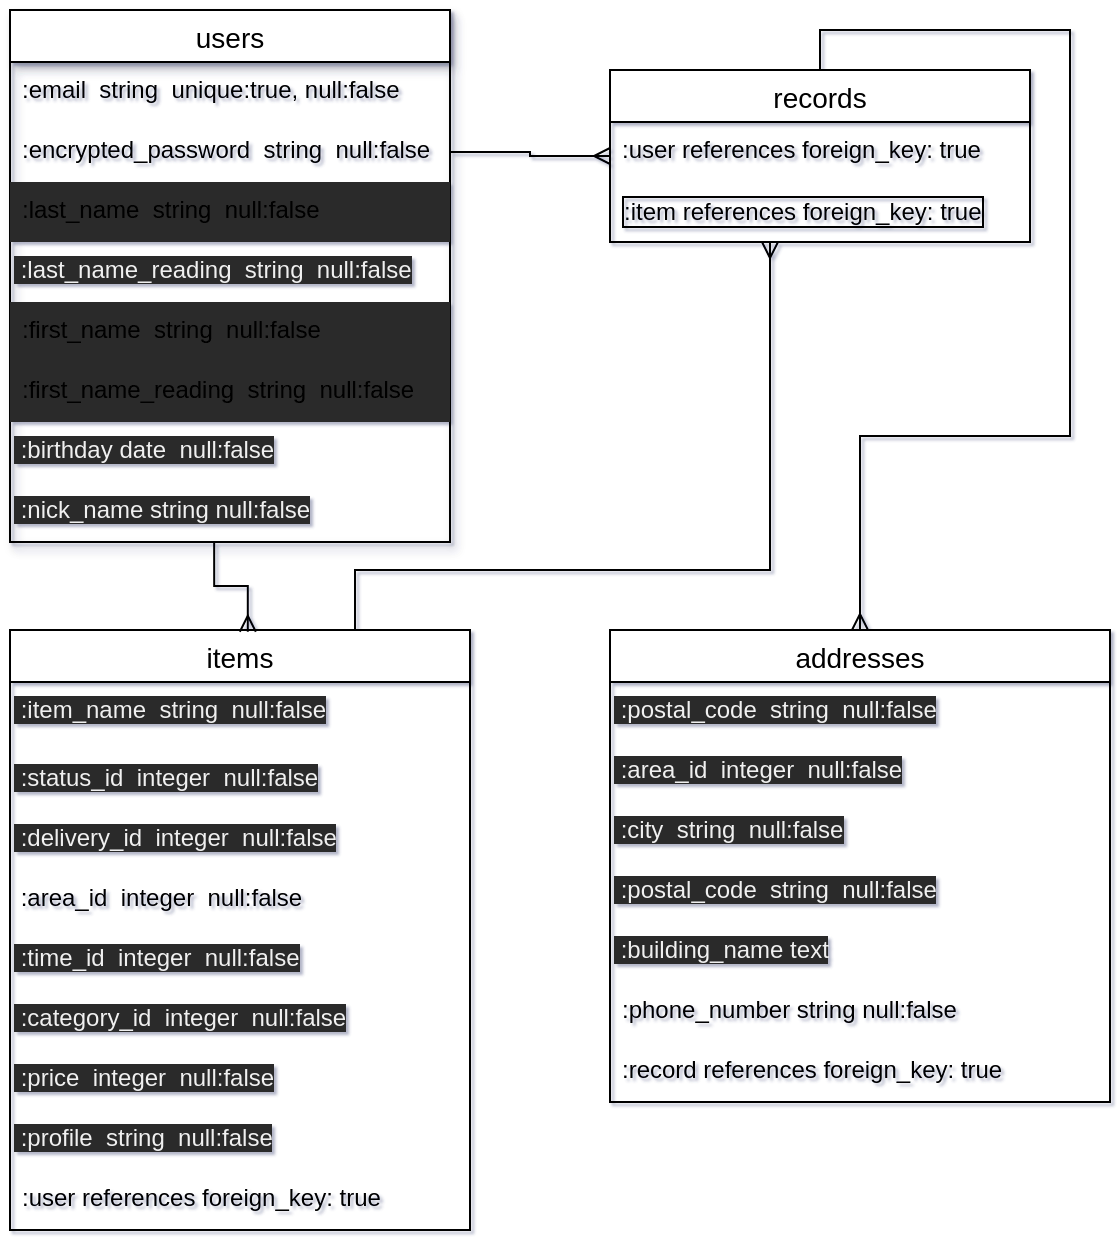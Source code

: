 <mxfile version="14.2.4" type="embed">
    <diagram id="mJaGcHXfWllBS7FsRtvU" name="ページ1">
        <mxGraphModel dx="728" dy="680" grid="1" gridSize="10" guides="1" tooltips="1" connect="0" arrows="1" fold="1" page="1" pageScale="1" pageWidth="827" pageHeight="1169" background="none" math="1" shadow="1">
            <root>
                <mxCell id="0"/>
                <mxCell id="1" parent="0"/>
                <mxCell id="2" value="users" style="swimlane;fontStyle=0;childLayout=stackLayout;horizontal=1;startSize=26;horizontalStack=0;resizeParent=1;resizeParentMax=0;resizeLast=0;collapsible=1;marginBottom=0;align=center;fontSize=14;labelBackgroundColor=none;shadow=1;" vertex="1" parent="1">
                    <mxGeometry x="20" y="20" width="220" height="266" as="geometry"/>
                </mxCell>
                <mxCell id="3" value=":email  string  unique:true, null:false" style="text;strokeColor=none;fillColor=none;spacingLeft=4;spacingRight=4;overflow=hidden;rotatable=0;points=[[0,0.5],[1,0.5]];portConstraint=eastwest;fontSize=12;" vertex="1" parent="2">
                    <mxGeometry y="26" width="220" height="30" as="geometry"/>
                </mxCell>
                <mxCell id="4" value=":encrypted_password  string  null:false" style="text;strokeColor=none;fillColor=none;spacingLeft=4;spacingRight=4;overflow=hidden;rotatable=0;points=[[0,0.5],[1,0.5]];portConstraint=eastwest;fontSize=12;" vertex="1" parent="2">
                    <mxGeometry y="56" width="220" height="30" as="geometry"/>
                </mxCell>
                <mxCell id="5" value=":last_name  string  null:false" style="text;strokeColor=none;spacingLeft=4;spacingRight=4;overflow=hidden;rotatable=0;points=[[0,0.5],[1,0.5]];portConstraint=eastwest;fontSize=12;fillColor=#2a2a2a;" vertex="1" parent="2">
                    <mxGeometry y="86" width="220" height="30" as="geometry"/>
                </mxCell>
                <mxCell id="23" value="&lt;span style=&quot;color: rgb(240 , 240 , 240) ; font-family: &amp;#34;helvetica&amp;#34; ; font-size: 12px ; font-style: normal ; font-weight: 400 ; letter-spacing: normal ; text-align: left ; text-indent: 0px ; text-transform: none ; word-spacing: 0px ; background-color: rgb(42 , 42 , 42) ; display: inline ; float: none&quot;&gt;&amp;nbsp;:last_name_reading&amp;nbsp; string&amp;nbsp; null:false&lt;/span&gt;" style="text;whiteSpace=wrap;html=1;" vertex="1" parent="2">
                    <mxGeometry y="116" width="220" height="30" as="geometry"/>
                </mxCell>
                <mxCell id="56" value=":first_name  string  null:false" style="text;strokeColor=none;spacingLeft=4;spacingRight=4;overflow=hidden;rotatable=0;points=[[0,0.5],[1,0.5]];portConstraint=eastwest;fontSize=12;fillColor=#2a2a2a;" vertex="1" parent="2">
                    <mxGeometry y="146" width="220" height="30" as="geometry"/>
                </mxCell>
                <mxCell id="63" value=":first_name_reading  string  null:false" style="text;strokeColor=none;spacingLeft=4;spacingRight=4;overflow=hidden;rotatable=0;points=[[0,0.5],[1,0.5]];portConstraint=eastwest;fontSize=12;fillColor=#2a2a2a;" vertex="1" parent="2">
                    <mxGeometry y="176" width="220" height="30" as="geometry"/>
                </mxCell>
                <mxCell id="64" value="&lt;span style=&quot;color: rgb(240 , 240 , 240) ; font-family: &amp;#34;helvetica&amp;#34; ; font-size: 12px ; font-style: normal ; font-weight: 400 ; letter-spacing: normal ; text-align: left ; text-indent: 0px ; text-transform: none ; word-spacing: 0px ; background-color: rgb(42 , 42 , 42) ; display: inline ; float: none&quot;&gt;&amp;nbsp;:birthday date&amp;nbsp; null:false&lt;/span&gt;" style="text;whiteSpace=wrap;html=1;" vertex="1" parent="2">
                    <mxGeometry y="206" width="220" height="30" as="geometry"/>
                </mxCell>
                <mxCell id="53" value="&lt;span style=&quot;color: rgb(240 , 240 , 240) ; font-family: &amp;#34;helvetica&amp;#34; ; font-size: 12px ; font-style: normal ; font-weight: 400 ; letter-spacing: normal ; text-align: left ; text-indent: 0px ; text-transform: none ; word-spacing: 0px ; background-color: rgb(42 , 42 , 42) ; display: inline ; float: none&quot;&gt;&amp;nbsp;:nick_name string null:false&lt;/span&gt;" style="text;whiteSpace=wrap;html=1;" vertex="1" parent="2">
                    <mxGeometry y="236" width="220" height="30" as="geometry"/>
                </mxCell>
                <mxCell id="47" style="edgeStyle=orthogonalEdgeStyle;rounded=0;orthogonalLoop=1;jettySize=auto;html=1;exitX=0.75;exitY=0;exitDx=0;exitDy=0;endArrow=ERmany;endFill=0;" edge="1" parent="1" source="6" target="11">
                    <mxGeometry relative="1" as="geometry">
                        <Array as="points">
                            <mxPoint x="193" y="300"/>
                            <mxPoint x="400" y="300"/>
                        </Array>
                    </mxGeometry>
                </mxCell>
                <mxCell id="6" value="items" style="swimlane;fontStyle=0;childLayout=stackLayout;horizontal=1;startSize=26;horizontalStack=0;resizeParent=1;resizeParentMax=0;resizeLast=0;collapsible=1;marginBottom=0;align=center;fontSize=14;" parent="1" vertex="1">
                    <mxGeometry x="20" y="330" width="230" height="300" as="geometry"/>
                </mxCell>
                <mxCell id="32" value="&lt;span style=&quot;color: rgb(240 , 240 , 240) ; font-family: &amp;#34;helvetica&amp;#34; ; font-size: 12px ; font-style: normal ; font-weight: 400 ; letter-spacing: normal ; text-align: left ; text-indent: 0px ; text-transform: none ; word-spacing: 0px ; background-color: rgb(42 , 42 , 42) ; display: inline ; float: none&quot;&gt;&amp;nbsp;:item_name&amp;nbsp; string&amp;nbsp; null:false&lt;/span&gt;" style="text;whiteSpace=wrap;html=1;" vertex="1" parent="6">
                    <mxGeometry y="26" width="230" height="34" as="geometry"/>
                </mxCell>
                <mxCell id="58" value="&lt;span style=&quot;color: rgb(240 , 240 , 240) ; font-family: &amp;#34;helvetica&amp;#34; ; font-size: 12px ; font-style: normal ; font-weight: 400 ; letter-spacing: normal ; text-align: left ; text-indent: 0px ; text-transform: none ; word-spacing: 0px ; background-color: rgb(42 , 42 , 42) ; display: inline ; float: none&quot;&gt;&amp;nbsp;:status_id&amp;nbsp; integer&amp;nbsp; null:false&lt;/span&gt;" style="text;whiteSpace=wrap;html=1;" vertex="1" parent="6">
                    <mxGeometry y="60" width="230" height="30" as="geometry"/>
                </mxCell>
                <mxCell id="60" value="&lt;span style=&quot;color: rgb(240 , 240 , 240) ; font-family: &amp;#34;helvetica&amp;#34; ; font-size: 12px ; font-style: normal ; font-weight: 400 ; letter-spacing: normal ; text-align: left ; text-indent: 0px ; text-transform: none ; word-spacing: 0px ; background-color: rgb(42 , 42 , 42) ; display: inline ; float: none&quot;&gt;&amp;nbsp;:delivery_id&amp;nbsp; integer&amp;nbsp; null:false&lt;/span&gt;" style="text;whiteSpace=wrap;html=1;" vertex="1" parent="6">
                    <mxGeometry y="90" width="230" height="30" as="geometry"/>
                </mxCell>
                <mxCell id="59" value="&lt;span style=&quot;font-family: &amp;#34;helvetica&amp;#34;&quot;&gt;&amp;nbsp;:area_id&amp;nbsp; integer&amp;nbsp; null:false&lt;/span&gt;" style="text;whiteSpace=wrap;html=1;" vertex="1" parent="6">
                    <mxGeometry y="120" width="230" height="30" as="geometry"/>
                </mxCell>
                <mxCell id="62" value="&lt;span style=&quot;color: rgb(240 , 240 , 240) ; font-family: &amp;#34;helvetica&amp;#34; ; font-size: 12px ; font-style: normal ; font-weight: 400 ; letter-spacing: normal ; text-align: left ; text-indent: 0px ; text-transform: none ; word-spacing: 0px ; background-color: rgb(42 , 42 , 42) ; display: inline ; float: none&quot;&gt;&amp;nbsp;:time_id&amp;nbsp; integer&amp;nbsp; null:false&lt;/span&gt;" style="text;whiteSpace=wrap;html=1;" vertex="1" parent="6">
                    <mxGeometry y="150" width="230" height="30" as="geometry"/>
                </mxCell>
                <mxCell id="61" value="&lt;span style=&quot;color: rgb(240 , 240 , 240) ; font-family: &amp;#34;helvetica&amp;#34; ; font-size: 12px ; font-style: normal ; font-weight: 400 ; letter-spacing: normal ; text-align: left ; text-indent: 0px ; text-transform: none ; word-spacing: 0px ; background-color: rgb(42 , 42 , 42) ; display: inline ; float: none&quot;&gt;&amp;nbsp;:category_id&amp;nbsp; integer&amp;nbsp; null:false&lt;/span&gt;" style="text;whiteSpace=wrap;html=1;" vertex="1" parent="6">
                    <mxGeometry y="180" width="230" height="30" as="geometry"/>
                </mxCell>
                <mxCell id="31" value="&lt;span style=&quot;color: rgb(240 , 240 , 240) ; font-family: &amp;#34;helvetica&amp;#34; ; font-size: 12px ; font-style: normal ; font-weight: 400 ; letter-spacing: normal ; text-align: left ; text-indent: 0px ; text-transform: none ; word-spacing: 0px ; background-color: rgb(42 , 42 , 42) ; display: inline ; float: none&quot;&gt;&amp;nbsp;:price&amp;nbsp; integer&amp;nbsp; null:false&lt;/span&gt;" style="text;whiteSpace=wrap;html=1;" vertex="1" parent="6">
                    <mxGeometry y="210" width="230" height="30" as="geometry"/>
                </mxCell>
                <mxCell id="30" value="&lt;span style=&quot;color: rgb(240 , 240 , 240) ; font-family: &amp;#34;helvetica&amp;#34; ; font-size: 12px ; font-style: normal ; font-weight: 400 ; letter-spacing: normal ; text-align: left ; text-indent: 0px ; text-transform: none ; word-spacing: 0px ; background-color: rgb(42 , 42 , 42) ; display: inline ; float: none&quot;&gt;&amp;nbsp;:profile&amp;nbsp; string&amp;nbsp; null:false&lt;/span&gt;" style="text;whiteSpace=wrap;html=1;" vertex="1" parent="6">
                    <mxGeometry y="240" width="230" height="30" as="geometry"/>
                </mxCell>
                <mxCell id="42" value=":user references foreign_key: true" style="text;strokeColor=none;fillColor=none;spacingLeft=4;spacingRight=4;overflow=hidden;rotatable=0;points=[[0,0.5],[1,0.5]];portConstraint=eastwest;fontSize=12;whiteSpace=wrap;" vertex="1" parent="6">
                    <mxGeometry y="270" width="230" height="30" as="geometry"/>
                </mxCell>
                <mxCell id="15" value="addresses" style="swimlane;fontStyle=0;childLayout=stackLayout;horizontal=1;startSize=26;horizontalStack=0;resizeParent=1;resizeParentMax=0;resizeLast=0;collapsible=1;marginBottom=0;align=center;fontSize=14;" vertex="1" parent="1">
                    <mxGeometry x="320" y="330" width="250" height="236" as="geometry"/>
                </mxCell>
                <mxCell id="29" value="&lt;span style=&quot;color: rgb(240 , 240 , 240) ; font-family: &amp;#34;helvetica&amp;#34; ; font-size: 12px ; font-style: normal ; font-weight: 400 ; letter-spacing: normal ; text-align: left ; text-indent: 0px ; text-transform: none ; word-spacing: 0px ; background-color: rgb(42 , 42 , 42) ; display: inline ; float: none&quot;&gt;&amp;nbsp;:postal_code&amp;nbsp; string&amp;nbsp; null:false&lt;/span&gt;" style="text;whiteSpace=wrap;html=1;" vertex="1" parent="15">
                    <mxGeometry y="26" width="250" height="30" as="geometry"/>
                </mxCell>
                <mxCell id="37" value="&lt;span style=&quot;color: rgb(240 , 240 , 240) ; font-family: &amp;#34;helvetica&amp;#34; ; font-size: 12px ; font-style: normal ; font-weight: 400 ; letter-spacing: normal ; text-align: left ; text-indent: 0px ; text-transform: none ; word-spacing: 0px ; background-color: rgb(42 , 42 , 42) ; display: inline ; float: none&quot;&gt;&amp;nbsp;:area_id&amp;nbsp; integer&amp;nbsp; null:false&lt;/span&gt;" style="text;whiteSpace=wrap;html=1;" vertex="1" parent="15">
                    <mxGeometry y="56" width="250" height="30" as="geometry"/>
                </mxCell>
                <mxCell id="36" value="&lt;span style=&quot;color: rgb(240 , 240 , 240) ; font-family: &amp;#34;helvetica&amp;#34; ; font-size: 12px ; font-style: normal ; font-weight: 400 ; letter-spacing: normal ; text-align: left ; text-indent: 0px ; text-transform: none ; word-spacing: 0px ; background-color: rgb(42 , 42 , 42) ; display: inline ; float: none&quot;&gt;&amp;nbsp;:city&amp;nbsp; string&amp;nbsp; null:false&lt;/span&gt;" style="text;whiteSpace=wrap;html=1;" vertex="1" parent="15">
                    <mxGeometry y="86" width="250" height="30" as="geometry"/>
                </mxCell>
                <mxCell id="39" value="&lt;span style=&quot;color: rgb(240 , 240 , 240) ; font-family: &amp;#34;helvetica&amp;#34; ; font-size: 12px ; font-style: normal ; font-weight: 400 ; letter-spacing: normal ; text-align: left ; text-indent: 0px ; text-transform: none ; word-spacing: 0px ; background-color: rgb(42 , 42 , 42) ; display: inline ; float: none&quot;&gt;&amp;nbsp;:postal_code&amp;nbsp; string&amp;nbsp; null:false&lt;/span&gt;" style="text;whiteSpace=wrap;html=1;" vertex="1" parent="15">
                    <mxGeometry y="116" width="250" height="30" as="geometry"/>
                </mxCell>
                <mxCell id="40" value="&lt;span style=&quot;color: rgb(240 , 240 , 240) ; font-family: &amp;#34;helvetica&amp;#34; ; font-size: 12px ; font-style: normal ; font-weight: 400 ; letter-spacing: normal ; text-align: left ; text-indent: 0px ; text-transform: none ; word-spacing: 0px ; background-color: rgb(42 , 42 , 42) ; display: inline ; float: none&quot;&gt;&amp;nbsp;:building_name text&lt;br&gt;&lt;/span&gt;" style="text;whiteSpace=wrap;html=1;" vertex="1" parent="15">
                    <mxGeometry y="146" width="250" height="30" as="geometry"/>
                </mxCell>
                <mxCell id="52" value=":phone_number string null:false" style="text;strokeColor=none;fillColor=none;spacingLeft=4;spacingRight=4;overflow=hidden;rotatable=0;points=[[0,0.5],[1,0.5]];portConstraint=eastwest;fontSize=12;whiteSpace=wrap;" vertex="1" parent="15">
                    <mxGeometry y="176" width="250" height="30" as="geometry"/>
                </mxCell>
                <mxCell id="44" value=":record references foreign_key: true" style="text;strokeColor=none;fillColor=none;spacingLeft=4;spacingRight=4;overflow=hidden;rotatable=0;points=[[0,0.5],[1,0.5]];portConstraint=eastwest;fontSize=12;whiteSpace=wrap;" vertex="1" parent="15">
                    <mxGeometry y="206" width="250" height="30" as="geometry"/>
                </mxCell>
                <mxCell id="48" style="edgeStyle=orthogonalEdgeStyle;rounded=0;orthogonalLoop=1;jettySize=auto;html=1;exitX=0.5;exitY=0;exitDx=0;exitDy=0;entryX=0.5;entryY=0;entryDx=0;entryDy=0;endArrow=ERmany;endFill=0;" edge="1" parent="1" source="11" target="15">
                    <mxGeometry relative="1" as="geometry"/>
                </mxCell>
                <mxCell id="11" value="records" style="swimlane;fontStyle=0;childLayout=stackLayout;horizontal=1;startSize=26;horizontalStack=0;resizeParent=1;resizeParentMax=0;resizeLast=0;collapsible=1;marginBottom=0;align=center;fontSize=14;" parent="1" vertex="1">
                    <mxGeometry x="320" y="50" width="210" height="86" as="geometry"/>
                </mxCell>
                <mxCell id="13" value=":user references foreign_key: true" style="text;strokeColor=none;fillColor=none;spacingLeft=4;spacingRight=4;overflow=hidden;rotatable=0;points=[[0,0.5],[1,0.5]];portConstraint=eastwest;fontSize=12;whiteSpace=wrap;" parent="11" vertex="1">
                    <mxGeometry y="26" width="210" height="30" as="geometry"/>
                </mxCell>
                <mxCell id="43" value=":item references foreign_key: true" style="text;strokeColor=none;fillColor=none;spacingLeft=4;spacingRight=4;overflow=hidden;rotatable=0;points=[[0,0.5],[1,0.5]];portConstraint=eastwest;fontSize=12;whiteSpace=wrap;labelBorderColor=#000000;" vertex="1" parent="11">
                    <mxGeometry y="56" width="210" height="30" as="geometry"/>
                </mxCell>
                <mxCell id="51" style="edgeStyle=orthogonalEdgeStyle;rounded=0;orthogonalLoop=1;jettySize=auto;html=1;exitX=1;exitY=0.5;exitDx=0;exitDy=0;endArrow=ERmany;endFill=0;" edge="1" parent="1" source="4" target="11">
                    <mxGeometry relative="1" as="geometry"/>
                </mxCell>
                <mxCell id="54" style="edgeStyle=orthogonalEdgeStyle;rounded=0;orthogonalLoop=1;jettySize=auto;html=1;endArrow=ERmany;endFill=0;exitX=0.464;exitY=1;exitDx=0;exitDy=0;exitPerimeter=0;entryX=0.517;entryY=0.003;entryDx=0;entryDy=0;entryPerimeter=0;" edge="1" parent="1" source="53" target="6">
                    <mxGeometry relative="1" as="geometry">
                        <mxPoint x="130" y="211.01" as="sourcePoint"/>
                        <mxPoint x="140" y="440" as="targetPoint"/>
                    </mxGeometry>
                </mxCell>
            </root>
        </mxGraphModel>
    </diagram>
</mxfile>